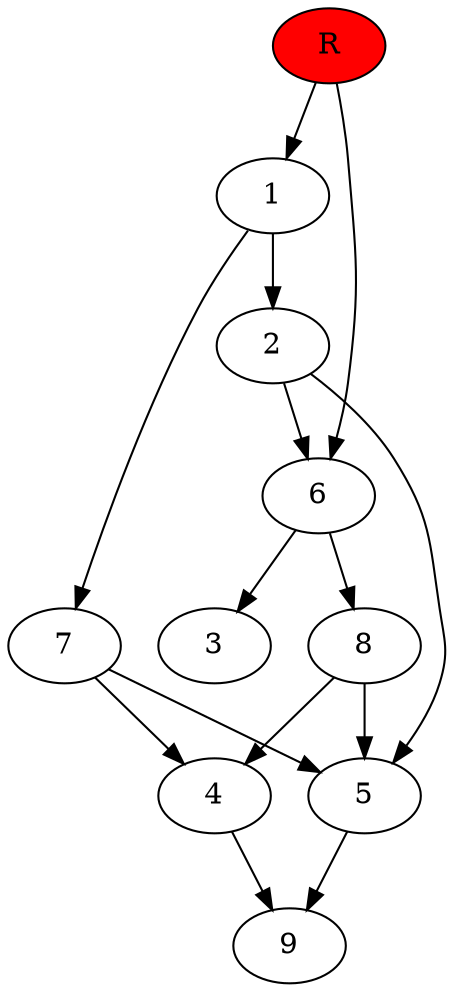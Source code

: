 digraph prb34753 {
	1
	2
	3
	4
	5
	6
	7
	8
	R [fillcolor="#ff0000" style=filled]
	1 -> 2
	1 -> 7
	2 -> 5
	2 -> 6
	4 -> 9
	5 -> 9
	6 -> 3
	6 -> 8
	7 -> 4
	7 -> 5
	8 -> 4
	8 -> 5
	R -> 1
	R -> 6
}
